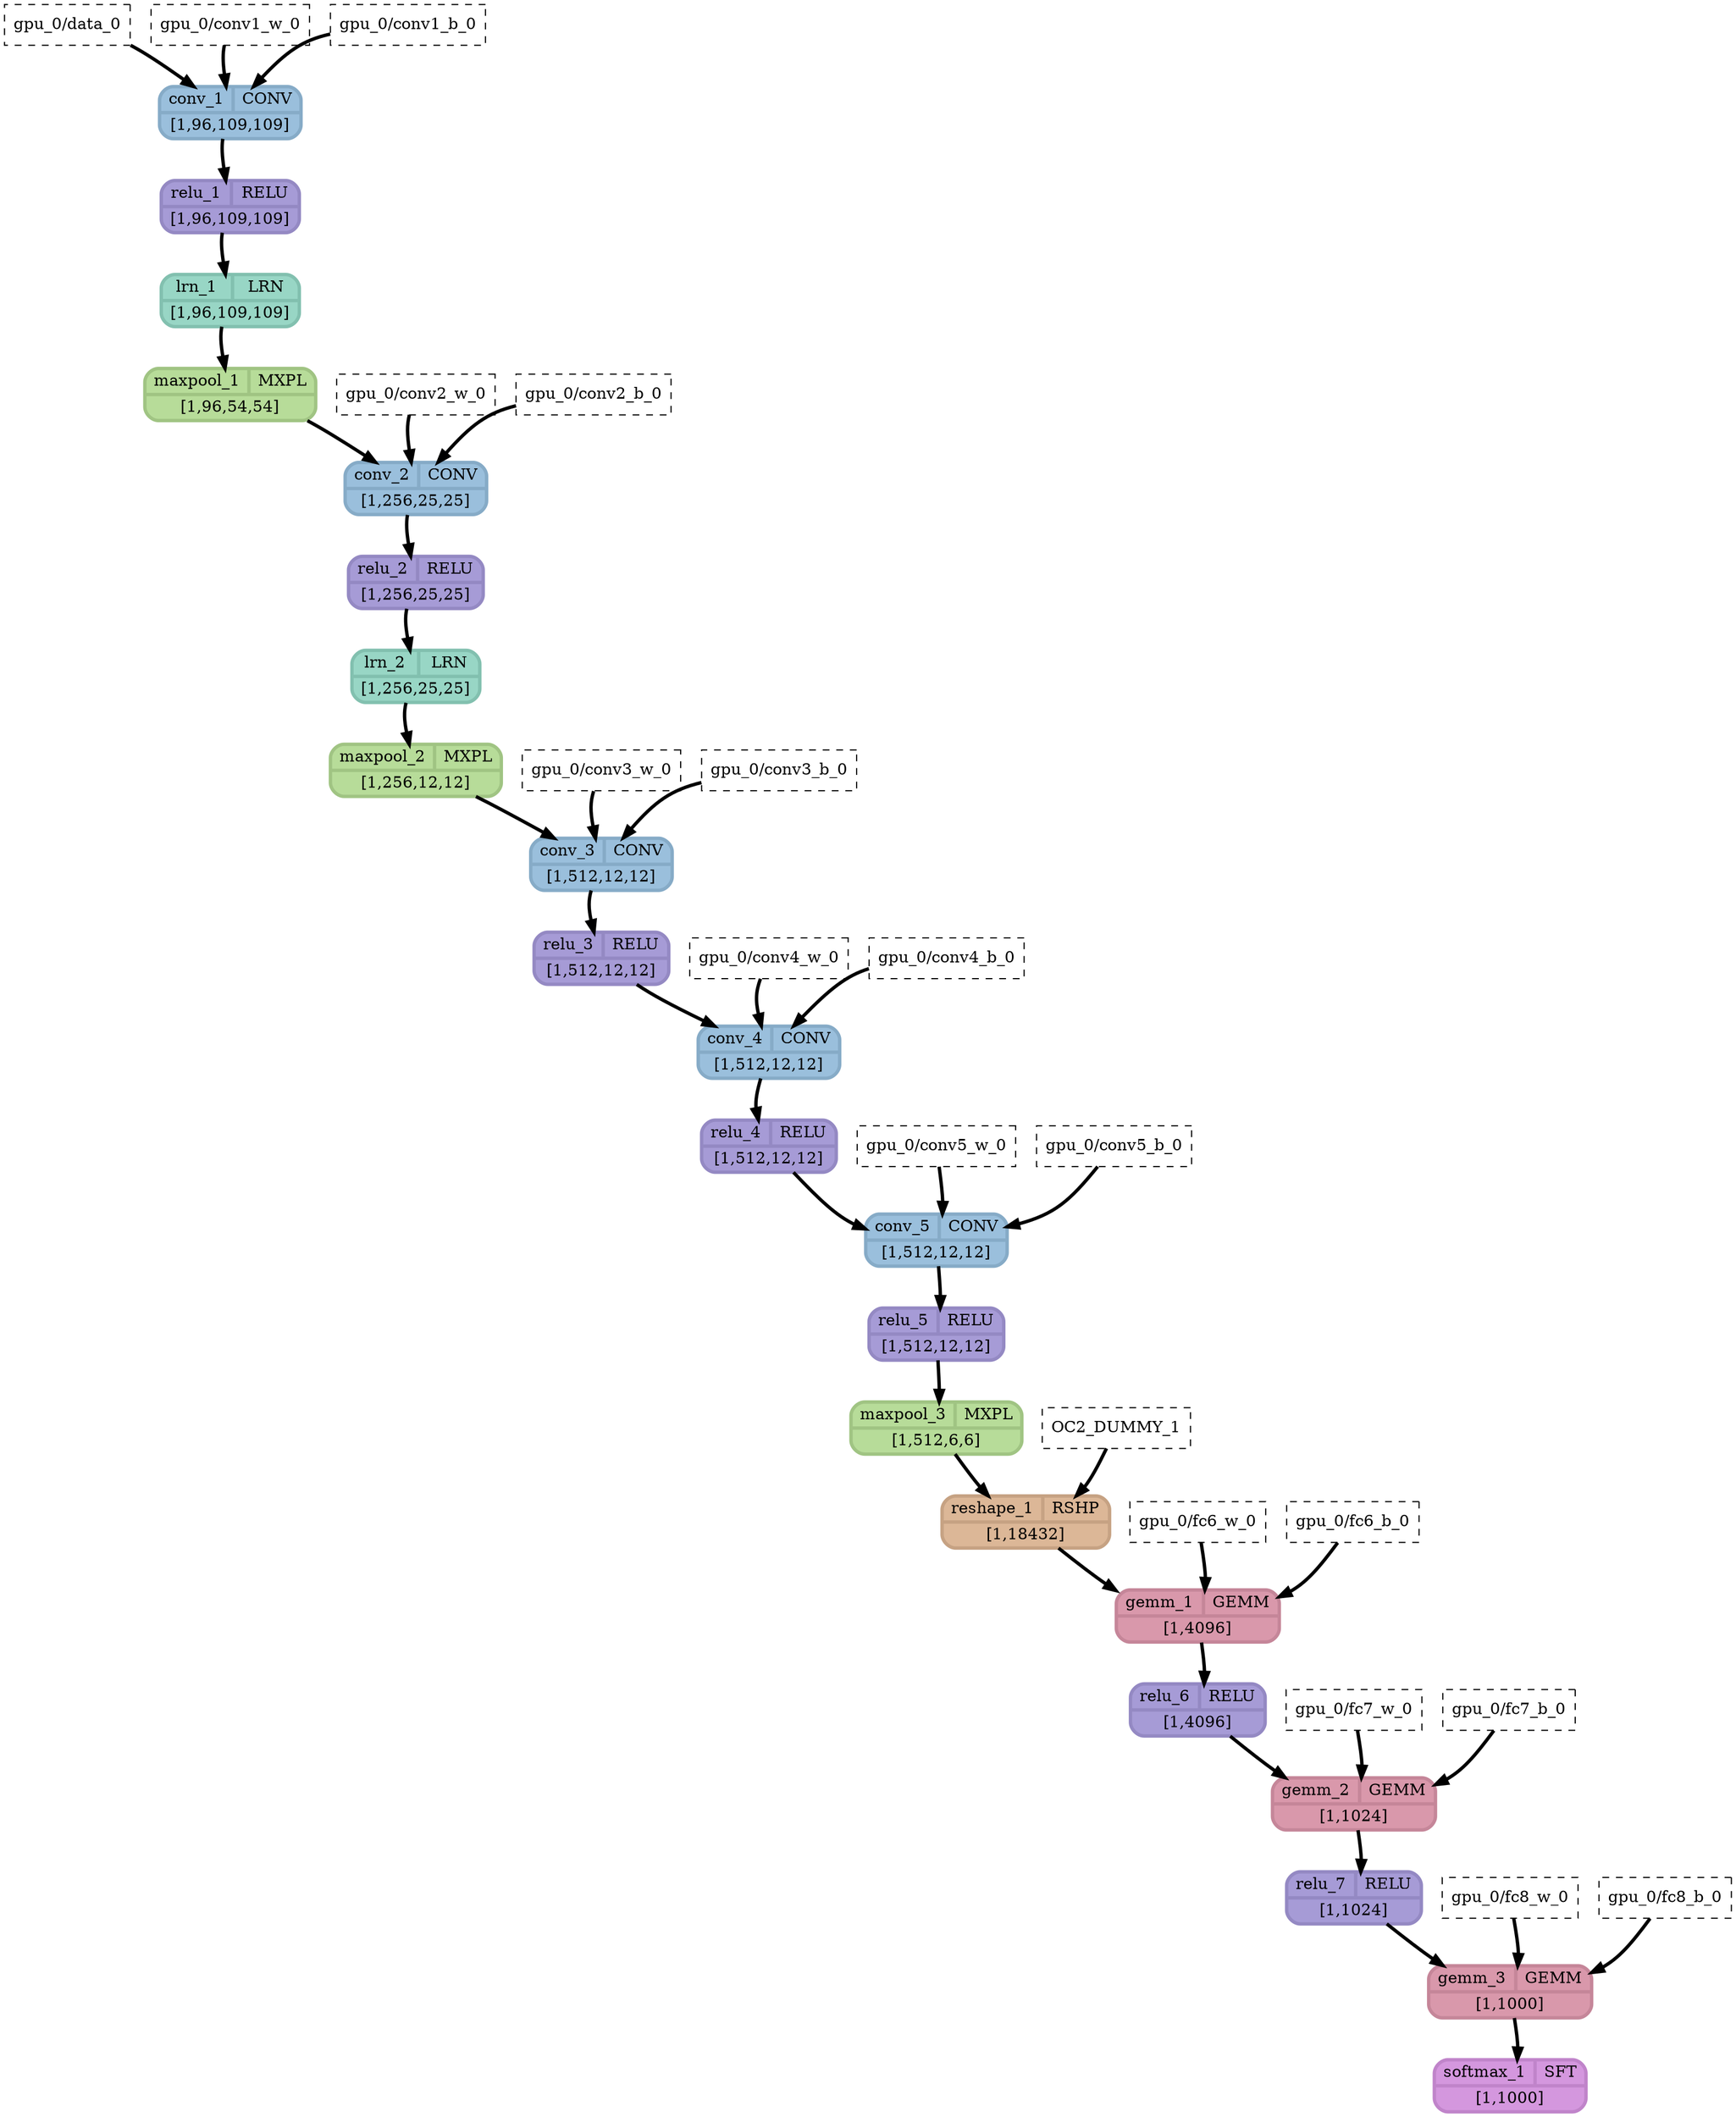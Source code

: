 strict digraph {
  graph [
    rankdir="TB"
    overlap=prism
    overlap_shrink=true
    splines=curved
  ];
  node [
    shape=Mrecord
  ];
  edge [
    penwidth=3
  ];

  // Node definitions.
  "gpu_0/data_0" [
    id=0
    name="gpu_0/data_0"
    type=constant_input
    label="gpu_0/data_0"
    inputs=""
    outputs=""
    shape=box
    style="filled,dashed"
    fillcolor="white"
  ];
  "gpu_0/conv1_w_0" [
    id=1
    name="gpu_0/conv1_w_0"
    type=constant_input
    label="gpu_0/conv1_w_0"
    inputs=""
    outputs=""
    shape=box
    style="filled,dashed"
    fillcolor="white"
  ];
  "gpu_0/conv1_b_0" [
    id=2
    name="gpu_0/conv1_b_0"
    type=constant_input
    label="gpu_0/conv1_b_0"
    inputs=""
    outputs=""
    shape=box
    style="filled,dashed"
    fillcolor="white"
  ];
  "gpu_0/conv1_1" [
    id=3
    name="gpu_0/conv1_1"
    type=Conv
    label="{ {conv_1  | CONV} | [1,96,109,109] }"
    inputs="gpu_0/data_0;gpu_0/conv1_w_0;gpu_0/conv1_b_0"
    outputs="gpu_0/conv1_1"
    penwidth=3
    style=filled
    color="#86abc7"
    fontcolor="#000000"
    fillcolor="#9abfdc"
  ];
  "gpu_0/conv1_2" [
    id=4
    name="gpu_0/conv1_2"
    type=Relu
    label="{ {relu_1  | RELU} | [1,96,109,109] }"
    inputs="gpu_0/conv1_1"
    outputs="gpu_0/conv1_2"
    penwidth=3
    style=filled
    color="#9489c3"
    fontcolor="#000000"
    fillcolor="#a69bd6"
  ];
  "gpu_0/norm1_1" [
    id=5
    name="gpu_0/norm1_1"
    type=LRN
    label="{ {lrn_1  | LRN} | [1,96,109,109] }"
    inputs="gpu_0/conv1_2"
    outputs="gpu_0/norm1_1"
    penwidth=3
    style=filled
    color="#82c0af"
    fontcolor="#000000"
    fillcolor="#98d6c5"
  ];
  "gpu_0/pool1_1" [
    id=6
    name="gpu_0/pool1_1"
    type=MaxPool
    label="{ {maxpool_1  | MXPL} | [1,96,54,54] }"
    inputs="gpu_0/norm1_1"
    outputs="gpu_0/pool1_1"
    penwidth=3
    style=filled
    color="#a0c483"
    fontcolor="#000000"
    fillcolor="#b7dc99"
  ];
  "gpu_0/conv2_w_0" [
    id=7
    name="gpu_0/conv2_w_0"
    type=constant_input
    label="gpu_0/conv2_w_0"
    inputs=""
    outputs=""
    shape=box
    style="filled,dashed"
    fillcolor="white"
  ];
  "gpu_0/conv2_b_0" [
    id=8
    name="gpu_0/conv2_b_0"
    type=constant_input
    label="gpu_0/conv2_b_0"
    inputs=""
    outputs=""
    shape=box
    style="filled,dashed"
    fillcolor="white"
  ];
  "gpu_0/conv2_1" [
    id=9
    name="gpu_0/conv2_1"
    type=Conv
    label="{ {conv_2  | CONV} | [1,256,25,25] }"
    inputs="gpu_0/pool1_1;gpu_0/conv2_w_0;gpu_0/conv2_b_0"
    outputs="gpu_0/conv2_1"
    penwidth=3
    style=filled
    color="#86abc7"
    fontcolor="#000000"
    fillcolor="#9abfdc"
  ];
  "gpu_0/conv2_2" [
    id=10
    name="gpu_0/conv2_2"
    type=Relu
    label="{ {relu_2  | RELU} | [1,256,25,25] }"
    inputs="gpu_0/conv2_1"
    outputs="gpu_0/conv2_2"
    penwidth=3
    style=filled
    color="#9489c3"
    fontcolor="#000000"
    fillcolor="#a69bd6"
  ];
  "gpu_0/norm2_1" [
    id=11
    name="gpu_0/norm2_1"
    type=LRN
    label="{ {lrn_2  | LRN} | [1,256,25,25] }"
    inputs="gpu_0/conv2_2"
    outputs="gpu_0/norm2_1"
    penwidth=3
    style=filled
    color="#82c0af"
    fontcolor="#000000"
    fillcolor="#98d6c5"
  ];
  "gpu_0/pool2_1" [
    id=12
    name="gpu_0/pool2_1"
    type=MaxPool
    label="{ {maxpool_2  | MXPL} | [1,256,12,12] }"
    inputs="gpu_0/norm2_1"
    outputs="gpu_0/pool2_1"
    penwidth=3
    style=filled
    color="#a0c483"
    fontcolor="#000000"
    fillcolor="#b7dc99"
  ];
  "gpu_0/conv3_w_0" [
    id=13
    name="gpu_0/conv3_w_0"
    type=constant_input
    label="gpu_0/conv3_w_0"
    inputs=""
    outputs=""
    shape=box
    style="filled,dashed"
    fillcolor="white"
  ];
  "gpu_0/conv3_b_0" [
    id=14
    name="gpu_0/conv3_b_0"
    type=constant_input
    label="gpu_0/conv3_b_0"
    inputs=""
    outputs=""
    shape=box
    style="filled,dashed"
    fillcolor="white"
  ];
  "gpu_0/conv3_1" [
    id=15
    name="gpu_0/conv3_1"
    type=Conv
    label="{ {conv_3  | CONV} | [1,512,12,12] }"
    inputs="gpu_0/pool2_1;gpu_0/conv3_w_0;gpu_0/conv3_b_0"
    outputs="gpu_0/conv3_1"
    penwidth=3
    style=filled
    color="#86abc7"
    fontcolor="#000000"
    fillcolor="#9abfdc"
  ];
  "gpu_0/conv3_2" [
    id=16
    name="gpu_0/conv3_2"
    type=Relu
    label="{ {relu_3  | RELU} | [1,512,12,12] }"
    inputs="gpu_0/conv3_1"
    outputs="gpu_0/conv3_2"
    penwidth=3
    style=filled
    color="#9489c3"
    fontcolor="#000000"
    fillcolor="#a69bd6"
  ];
  "gpu_0/conv4_w_0" [
    id=17
    name="gpu_0/conv4_w_0"
    type=constant_input
    label="gpu_0/conv4_w_0"
    inputs=""
    outputs=""
    shape=box
    style="filled,dashed"
    fillcolor="white"
  ];
  "gpu_0/conv4_b_0" [
    id=18
    name="gpu_0/conv4_b_0"
    type=constant_input
    label="gpu_0/conv4_b_0"
    inputs=""
    outputs=""
    shape=box
    style="filled,dashed"
    fillcolor="white"
  ];
  "gpu_0/conv4_1" [
    id=19
    name="gpu_0/conv4_1"
    type=Conv
    label="{ {conv_4  | CONV} | [1,512,12,12] }"
    inputs="gpu_0/conv3_2;gpu_0/conv4_w_0;gpu_0/conv4_b_0"
    outputs="gpu_0/conv4_1"
    penwidth=3
    style=filled
    color="#86abc7"
    fontcolor="#000000"
    fillcolor="#9abfdc"
  ];
  "gpu_0/conv4_2" [
    id=20
    name="gpu_0/conv4_2"
    type=Relu
    label="{ {relu_4  | RELU} | [1,512,12,12] }"
    inputs="gpu_0/conv4_1"
    outputs="gpu_0/conv4_2"
    penwidth=3
    style=filled
    color="#9489c3"
    fontcolor="#000000"
    fillcolor="#a69bd6"
  ];
  "gpu_0/conv5_w_0" [
    id=21
    name="gpu_0/conv5_w_0"
    type=constant_input
    label="gpu_0/conv5_w_0"
    inputs=""
    outputs=""
    shape=box
    style="filled,dashed"
    fillcolor="white"
  ];
  "gpu_0/conv5_b_0" [
    id=22
    name="gpu_0/conv5_b_0"
    type=constant_input
    label="gpu_0/conv5_b_0"
    inputs=""
    outputs=""
    shape=box
    style="filled,dashed"
    fillcolor="white"
  ];
  "gpu_0/conv5_1" [
    id=23
    name="gpu_0/conv5_1"
    type=Conv
    label="{ {conv_5  | CONV} | [1,512,12,12] }"
    inputs="gpu_0/conv4_2;gpu_0/conv5_w_0;gpu_0/conv5_b_0"
    outputs="gpu_0/conv5_1"
    penwidth=3
    style=filled
    color="#86abc7"
    fontcolor="#000000"
    fillcolor="#9abfdc"
  ];
  "gpu_0/conv5_2" [
    id=24
    name="gpu_0/conv5_2"
    type=Relu
    label="{ {relu_5  | RELU} | [1,512,12,12] }"
    inputs="gpu_0/conv5_1"
    outputs="gpu_0/conv5_2"
    penwidth=3
    style=filled
    color="#9489c3"
    fontcolor="#000000"
    fillcolor="#a69bd6"
  ];
  "gpu_0/pool5_1" [
    id=25
    name="gpu_0/pool5_1"
    type=MaxPool
    label="{ {maxpool_3  | MXPL} | [1,512,6,6] }"
    inputs="gpu_0/conv5_2"
    outputs="gpu_0/pool5_1"
    penwidth=3
    style=filled
    color="#a0c483"
    fontcolor="#000000"
    fillcolor="#b7dc99"
  ];
  "OC2_DUMMY_1" [
    id=26
    name="OC2_DUMMY_1"
    type=constant_input
    label="OC2_DUMMY_1"
    inputs=""
    outputs=""
    shape=box
    style="filled,dashed"
    fillcolor="white"
  ];
  "OC2_DUMMY_0" [
    id=27
    name="OC2_DUMMY_0"
    type=Reshape
    label="{ {reshape_1  | RSHP} | [1,18432] }"
    inputs="gpu_0/pool5_1;OC2_DUMMY_1"
    outputs="OC2_DUMMY_0"
    penwidth=3
    style=filled
    color="#c6a283"
    fontcolor="#000000"
    fillcolor="#dcb797"
  ];
  "gpu_0/fc6_w_0" [
    id=28
    name="gpu_0/fc6_w_0"
    type=constant_input
    label="gpu_0/fc6_w_0"
    inputs=""
    outputs=""
    shape=box
    style="filled,dashed"
    fillcolor="white"
  ];
  "gpu_0/fc6_b_0" [
    id=29
    name="gpu_0/fc6_b_0"
    type=constant_input
    label="gpu_0/fc6_b_0"
    inputs=""
    outputs=""
    shape=box
    style="filled,dashed"
    fillcolor="white"
  ];
  "gpu_0/fc6_1" [
    id=30
    name="gpu_0/fc6_1"
    type=Gemm
    label="{ {gemm_1  | GEMM} | [1,4096] }"
    inputs="OC2_DUMMY_0;gpu_0/fc6_w_0;gpu_0/fc6_b_0"
    outputs="gpu_0/fc6_1"
    penwidth=3
    style=filled
    color="#c58699"
    fontcolor="#000000"
    fillcolor="#d998ab"
  ];
  "gpu_0/fc6_2" [
    id=31
    name="gpu_0/fc6_2"
    type=Relu
    label="{ {relu_6  | RELU} | [1,4096] }"
    inputs="gpu_0/fc6_1"
    outputs="gpu_0/fc6_2"
    penwidth=3
    style=filled
    color="#9489c3"
    fontcolor="#000000"
    fillcolor="#a69bd6"
  ];
  "gpu_0/fc7_w_0" [
    id=32
    name="gpu_0/fc7_w_0"
    type=constant_input
    label="gpu_0/fc7_w_0"
    inputs=""
    outputs=""
    shape=box
    style="filled,dashed"
    fillcolor="white"
  ];
  "gpu_0/fc7_b_0" [
    id=33
    name="gpu_0/fc7_b_0"
    type=constant_input
    label="gpu_0/fc7_b_0"
    inputs=""
    outputs=""
    shape=box
    style="filled,dashed"
    fillcolor="white"
  ];
  "gpu_0/fc7_1" [
    id=34
    name="gpu_0/fc7_1"
    type=Gemm
    label="{ {gemm_2  | GEMM} | [1,1024] }"
    inputs="gpu_0/fc6_2;gpu_0/fc7_w_0;gpu_0/fc7_b_0"
    outputs="gpu_0/fc7_1"
    penwidth=3
    style=filled
    color="#c58699"
    fontcolor="#000000"
    fillcolor="#d998ab"
  ];
  "gpu_0/fc7_2" [
    id=35
    name="gpu_0/fc7_2"
    type=Relu
    label="{ {relu_7  | RELU} | [1,1024] }"
    inputs="gpu_0/fc7_1"
    outputs="gpu_0/fc7_2"
    penwidth=3
    style=filled
    color="#9489c3"
    fontcolor="#000000"
    fillcolor="#a69bd6"
  ];
  "gpu_0/fc8_w_0" [
    id=36
    name="gpu_0/fc8_w_0"
    type=constant_input
    label="gpu_0/fc8_w_0"
    inputs=""
    outputs=""
    shape=box
    style="filled,dashed"
    fillcolor="white"
  ];
  "gpu_0/fc8_b_0" [
    id=37
    name="gpu_0/fc8_b_0"
    type=constant_input
    label="gpu_0/fc8_b_0"
    inputs=""
    outputs=""
    shape=box
    style="filled,dashed"
    fillcolor="white"
  ];
  "gpu_0/pred_1" [
    id=38
    name="gpu_0/pred_1"
    type=Gemm
    label="{ {gemm_3  | GEMM} | [1,1000] }"
    inputs="gpu_0/fc7_2;gpu_0/fc8_w_0;gpu_0/fc8_b_0"
    outputs="gpu_0/pred_1"
    penwidth=3
    style=filled
    color="#c58699"
    fontcolor="#000000"
    fillcolor="#d998ab"
  ];
  "gpu_0/softmax_1" [
    id=39
    name="gpu_0/softmax_1"
    type=Softmax
    label="{ {softmax_1  | SFT} | [1,1000] }"
    inputs="gpu_0/pred_1"
    outputs="gpu_0/softmax_1"
    penwidth=3
    style=filled
    color="#c084ca"
    fontcolor="#000000"
    fillcolor="#d497de"
  ];

  // Edge definitions.
  "gpu_0/data_0" -> "gpu_0/conv1_1";
  "gpu_0/conv1_w_0" -> "gpu_0/conv1_1";
  "gpu_0/conv1_b_0" -> "gpu_0/conv1_1";
  "gpu_0/conv1_1" -> "gpu_0/conv1_2";
  "gpu_0/conv1_2" -> "gpu_0/norm1_1";
  "gpu_0/norm1_1" -> "gpu_0/pool1_1";
  "gpu_0/pool1_1" -> "gpu_0/conv2_1";
  "gpu_0/conv2_w_0" -> "gpu_0/conv2_1";
  "gpu_0/conv2_b_0" -> "gpu_0/conv2_1";
  "gpu_0/conv2_1" -> "gpu_0/conv2_2";
  "gpu_0/conv2_2" -> "gpu_0/norm2_1";
  "gpu_0/norm2_1" -> "gpu_0/pool2_1";
  "gpu_0/pool2_1" -> "gpu_0/conv3_1";
  "gpu_0/conv3_w_0" -> "gpu_0/conv3_1";
  "gpu_0/conv3_b_0" -> "gpu_0/conv3_1";
  "gpu_0/conv3_1" -> "gpu_0/conv3_2";
  "gpu_0/conv3_2" -> "gpu_0/conv4_1";
  "gpu_0/conv4_w_0" -> "gpu_0/conv4_1";
  "gpu_0/conv4_b_0" -> "gpu_0/conv4_1";
  "gpu_0/conv4_1" -> "gpu_0/conv4_2";
  "gpu_0/conv4_2" -> "gpu_0/conv5_1";
  "gpu_0/conv5_w_0" -> "gpu_0/conv5_1";
  "gpu_0/conv5_b_0" -> "gpu_0/conv5_1";
  "gpu_0/conv5_1" -> "gpu_0/conv5_2";
  "gpu_0/conv5_2" -> "gpu_0/pool5_1";
  "gpu_0/pool5_1" -> "OC2_DUMMY_0";
  "OC2_DUMMY_1" -> "OC2_DUMMY_0";
  "OC2_DUMMY_0" -> "gpu_0/fc6_1";
  "gpu_0/fc6_w_0" -> "gpu_0/fc6_1";
  "gpu_0/fc6_b_0" -> "gpu_0/fc6_1";
  "gpu_0/fc6_1" -> "gpu_0/fc6_2";
  "gpu_0/fc6_2" -> "gpu_0/fc7_1";
  "gpu_0/fc7_w_0" -> "gpu_0/fc7_1";
  "gpu_0/fc7_b_0" -> "gpu_0/fc7_1";
  "gpu_0/fc7_1" -> "gpu_0/fc7_2";
  "gpu_0/fc7_2" -> "gpu_0/pred_1";
  "gpu_0/fc8_w_0" -> "gpu_0/pred_1";
  "gpu_0/fc8_b_0" -> "gpu_0/pred_1";
  "gpu_0/pred_1" -> "gpu_0/softmax_1";
}